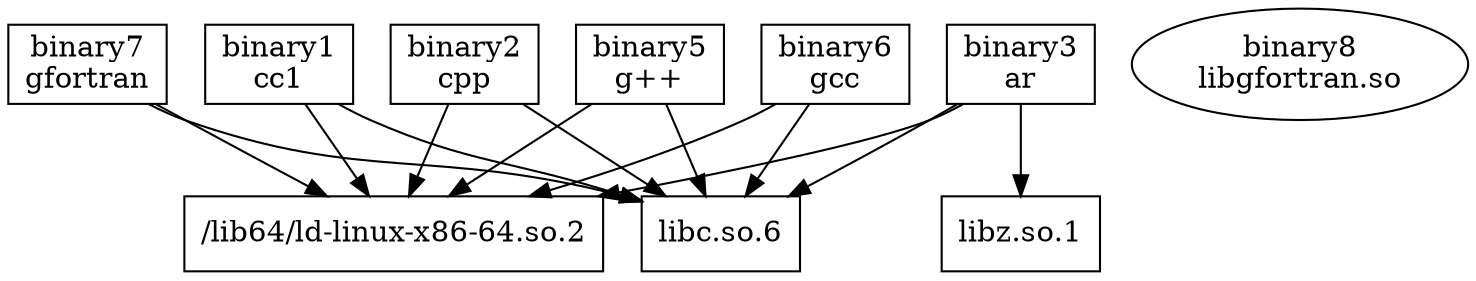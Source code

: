 digraph SBOM {
    node [shape=record];
    // Metadata
    // Platform: x86_64-linux-gnu (x86_64)
    // Description: GNU Compiler Collection (Debian 4.1.1-21)
    "2bc75fa5ad779c5329d271546bcf9f65" [label="binary1\ncc1", shape=box];
    "2bc75fa5ad779c5329d271546bcf9f65" -> "libc.so.6";
    "2bc75fa5ad779c5329d271546bcf9f65" -> "/lib64/ld-linux-x86-64.so.2";
    "2f25beac43c57116de46e227db57d08b" [label="binary2\ncpp", shape=box];
    "2f25beac43c57116de46e227db57d08b" -> "libc.so.6";
    "2f25beac43c57116de46e227db57d08b" -> "/lib64/ld-linux-x86-64.so.2";
    "ca21ec459bc61bf3f37b802de95643b5" [label="binary3\nar", shape=box];
    "ca21ec459bc61bf3f37b802de95643b5" -> "libz.so.1";
    "ca21ec459bc61bf3f37b802de95643b5" -> "libc.so.6";
    "ca21ec459bc61bf3f37b802de95643b5" -> "/lib64/ld-linux-x86-64.so.2";
    "9d7a37a8d8926db082066c37ff6852fc" [label="binary5\ng++", shape=box];
    "9d7a37a8d8926db082066c37ff6852fc" -> "libc.so.6";
    "9d7a37a8d8926db082066c37ff6852fc" -> "/lib64/ld-linux-x86-64.so.2";
    "146b59f46d09b9234d28aa1db18a8e88" [label="binary6\ngcc", shape=box];
    "146b59f46d09b9234d28aa1db18a8e88" -> "libc.so.6";
    "146b59f46d09b9234d28aa1db18a8e88" -> "/lib64/ld-linux-x86-64.so.2";
    "40aa837904b50328ebbf3a3380e966dc" [label="binary7\ngfortran", shape=box];
    "40aa837904b50328ebbf3a3380e966dc" -> "libc.so.6";
    "40aa837904b50328ebbf3a3380e966dc" -> "/lib64/ld-linux-x86-64.so.2";
    "26baa7feee82f39e2738cfe1f603d776" [label="binary8\nlibgfortran.so", shape=ellipse];
}
